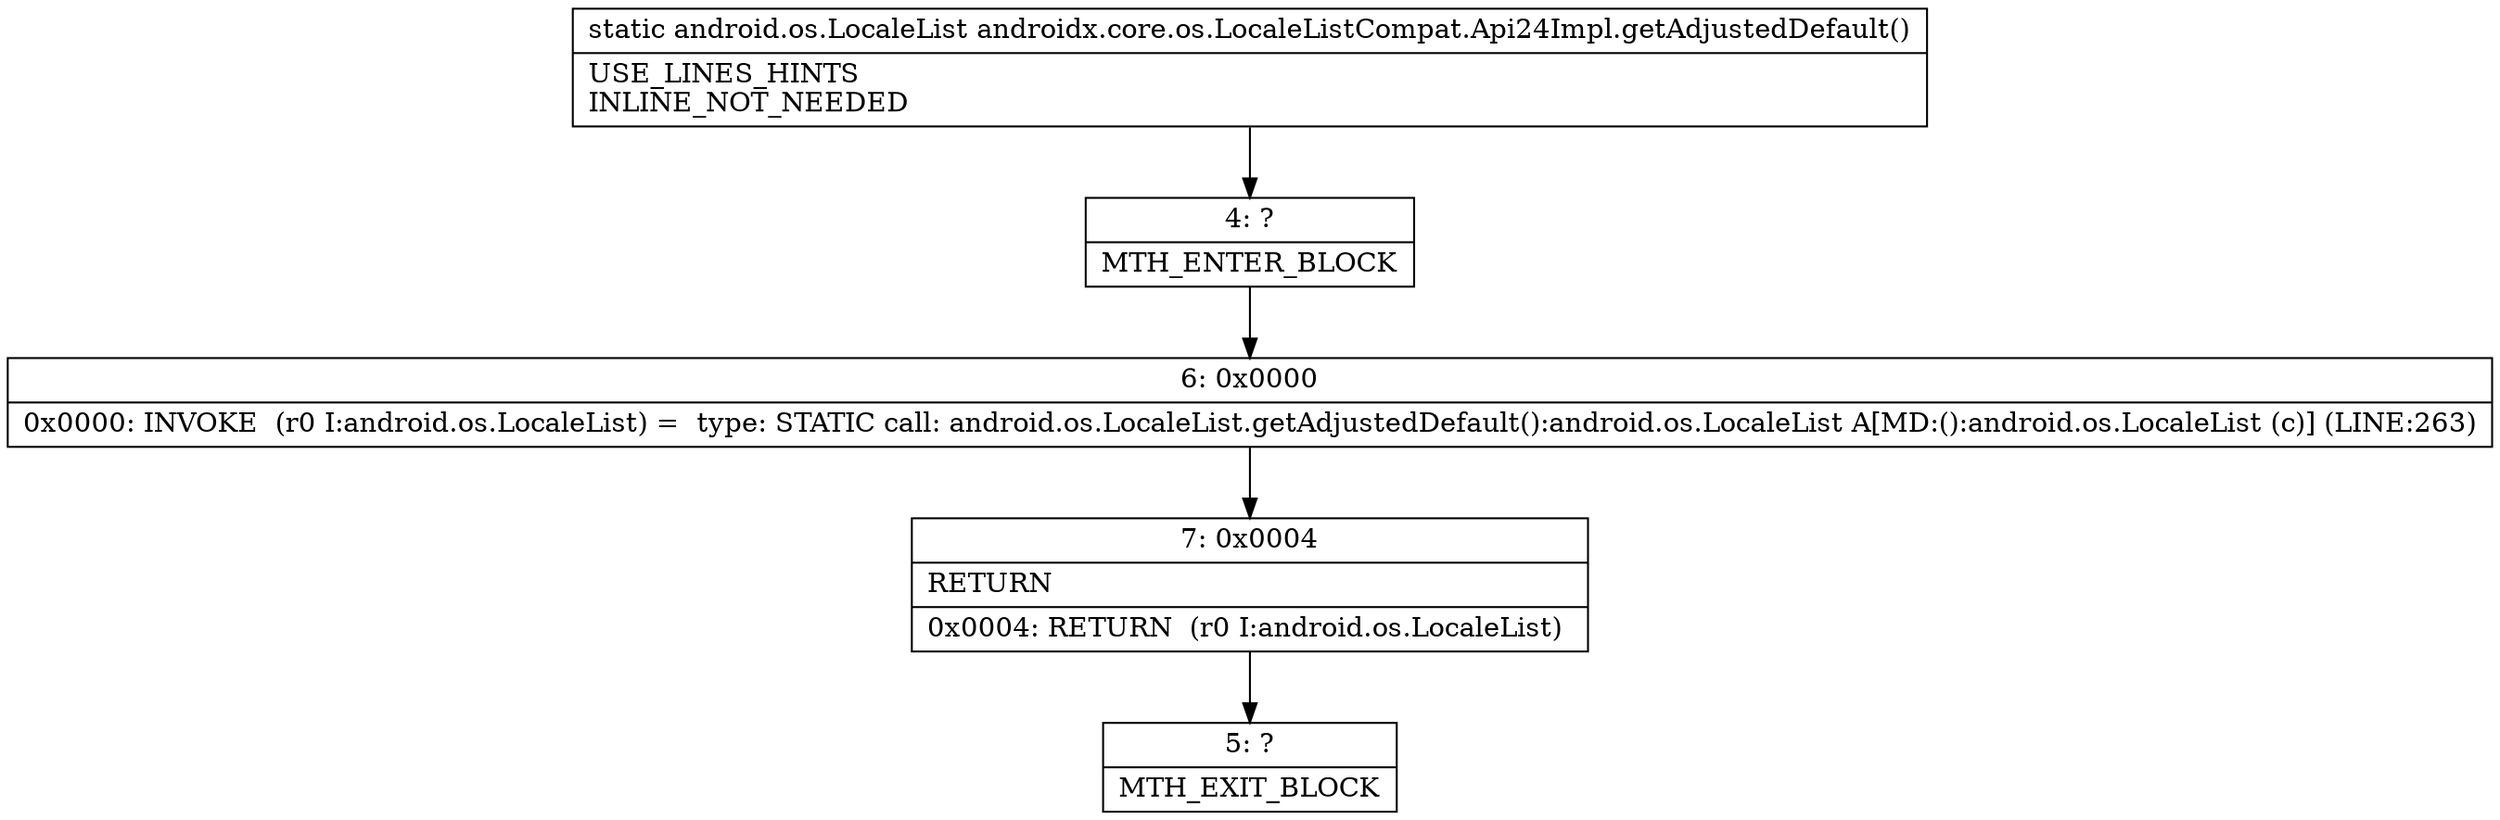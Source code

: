digraph "CFG forandroidx.core.os.LocaleListCompat.Api24Impl.getAdjustedDefault()Landroid\/os\/LocaleList;" {
Node_4 [shape=record,label="{4\:\ ?|MTH_ENTER_BLOCK\l}"];
Node_6 [shape=record,label="{6\:\ 0x0000|0x0000: INVOKE  (r0 I:android.os.LocaleList) =  type: STATIC call: android.os.LocaleList.getAdjustedDefault():android.os.LocaleList A[MD:():android.os.LocaleList (c)] (LINE:263)\l}"];
Node_7 [shape=record,label="{7\:\ 0x0004|RETURN\l|0x0004: RETURN  (r0 I:android.os.LocaleList) \l}"];
Node_5 [shape=record,label="{5\:\ ?|MTH_EXIT_BLOCK\l}"];
MethodNode[shape=record,label="{static android.os.LocaleList androidx.core.os.LocaleListCompat.Api24Impl.getAdjustedDefault()  | USE_LINES_HINTS\lINLINE_NOT_NEEDED\l}"];
MethodNode -> Node_4;Node_4 -> Node_6;
Node_6 -> Node_7;
Node_7 -> Node_5;
}


